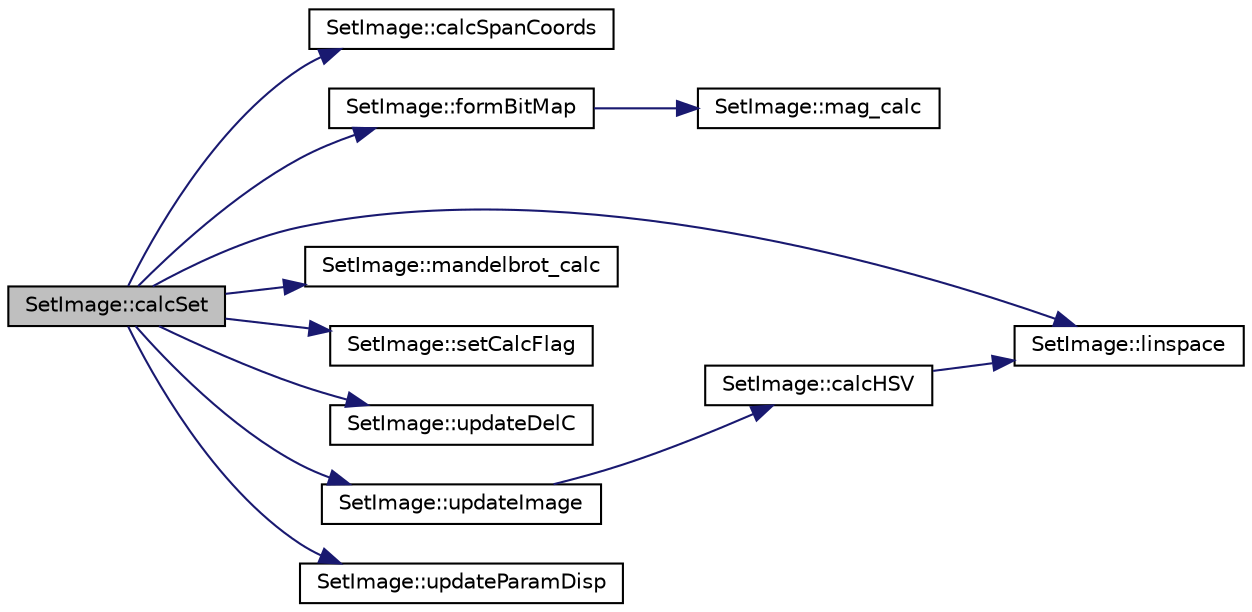 digraph "SetImage::calcSet"
{
 // LATEX_PDF_SIZE
  edge [fontname="Helvetica",fontsize="10",labelfontname="Helvetica",labelfontsize="10"];
  node [fontname="Helvetica",fontsize="10",shape=record];
  rankdir="LR";
  Node1 [label="SetImage::calcSet",height=0.2,width=0.4,color="black", fillcolor="grey75", style="filled", fontcolor="black",tooltip="Set Calculation."];
  Node1 -> Node2 [color="midnightblue",fontsize="10",style="solid",fontname="Helvetica"];
  Node2 [label="SetImage::calcSpanCoords",height=0.2,width=0.4,color="black", fillcolor="white", style="filled",URL="$class_set_image.html#a9fa26f15173e6dd51978ba5dcc46f16b",tooltip=" "];
  Node1 -> Node3 [color="midnightblue",fontsize="10",style="solid",fontname="Helvetica"];
  Node3 [label="SetImage::formBitMap",height=0.2,width=0.4,color="black", fillcolor="white", style="filled",URL="$class_set_image.html#a911cb37558901408f0e2157e1147a571",tooltip=" "];
  Node3 -> Node4 [color="midnightblue",fontsize="10",style="solid",fontname="Helvetica"];
  Node4 [label="SetImage::mag_calc",height=0.2,width=0.4,color="black", fillcolor="white", style="filled",URL="$class_set_image.html#a45eabf680c8da018352c28b715950452",tooltip=" "];
  Node1 -> Node5 [color="midnightblue",fontsize="10",style="solid",fontname="Helvetica"];
  Node5 [label="SetImage::linspace",height=0.2,width=0.4,color="black", fillcolor="white", style="filled",URL="$class_set_image.html#af8ae9e349763fc0dff9f85326d0b03da",tooltip=" "];
  Node1 -> Node6 [color="midnightblue",fontsize="10",style="solid",fontname="Helvetica"];
  Node6 [label="SetImage::mandelbrot_calc",height=0.2,width=0.4,color="black", fillcolor="white", style="filled",URL="$class_set_image.html#ae2037053425fb3dc1c3445766942d839",tooltip=" "];
  Node1 -> Node7 [color="midnightblue",fontsize="10",style="solid",fontname="Helvetica"];
  Node7 [label="SetImage::setCalcFlag",height=0.2,width=0.4,color="black", fillcolor="white", style="filled",URL="$class_set_image.html#a13649460d2fc334dc639d1fa6a702b91",tooltip="Specifies whether a set should be recalculated."];
  Node1 -> Node8 [color="midnightblue",fontsize="10",style="solid",fontname="Helvetica"];
  Node8 [label="SetImage::updateDelC",height=0.2,width=0.4,color="black", fillcolor="white", style="filled",URL="$class_set_image.html#a400b72abb122d235d0a8ee91d72a5d8b",tooltip="Updates bounds from center-span coordinates."];
  Node1 -> Node9 [color="midnightblue",fontsize="10",style="solid",fontname="Helvetica"];
  Node9 [label="SetImage::updateImage",height=0.2,width=0.4,color="black", fillcolor="white", style="filled",URL="$class_set_image.html#acb5f583b7e8dcdb8d08ff67897202b3f",tooltip="Scales and updates span coordinates."];
  Node9 -> Node10 [color="midnightblue",fontsize="10",style="solid",fontname="Helvetica"];
  Node10 [label="SetImage::calcHSV",height=0.2,width=0.4,color="black", fillcolor="white", style="filled",URL="$class_set_image.html#a636b908014c55c873ace4a243f1890d7",tooltip=" "];
  Node10 -> Node5 [color="midnightblue",fontsize="10",style="solid",fontname="Helvetica"];
  Node1 -> Node11 [color="midnightblue",fontsize="10",style="solid",fontname="Helvetica"];
  Node11 [label="SetImage::updateParamDisp",height=0.2,width=0.4,color="black", fillcolor="white", style="filled",URL="$class_set_image.html#ae6759c8c5522fc8e9f0c0e22a2c8be0e",tooltip=" "];
}

